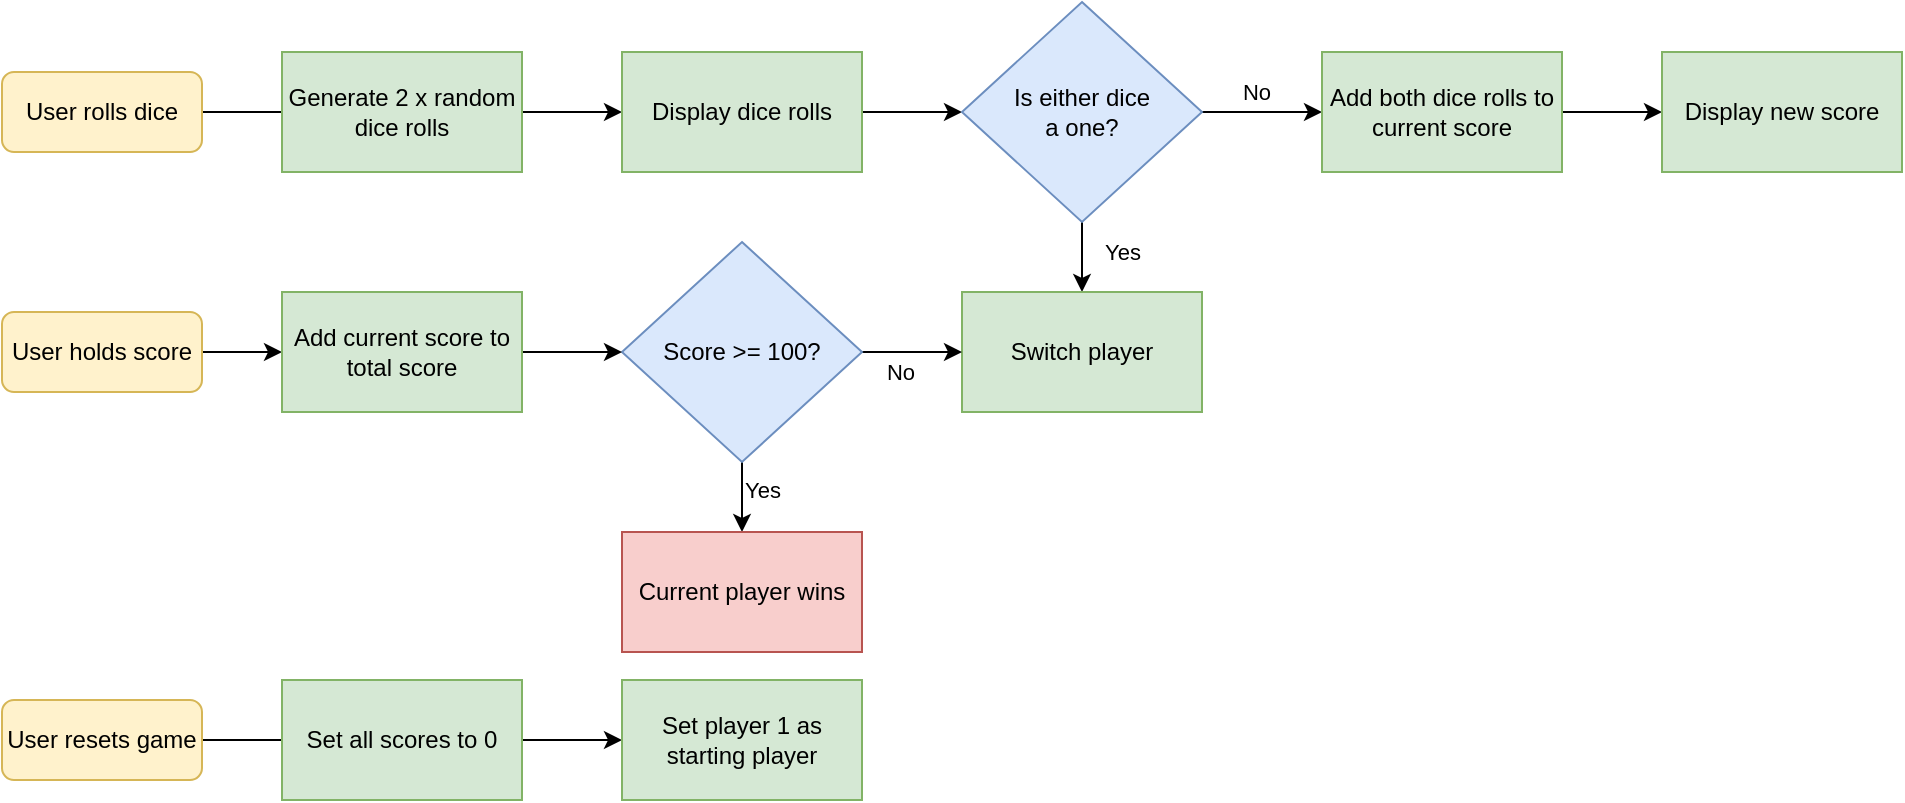 <mxfile version="21.7.5" type="device">
  <diagram id="C5RBs43oDa-KdzZeNtuy" name="Page-1">
    <mxGraphModel dx="1050" dy="534" grid="1" gridSize="10" guides="1" tooltips="1" connect="1" arrows="1" fold="1" page="1" pageScale="1" pageWidth="1169" pageHeight="827" math="0" shadow="0">
      <root>
        <mxCell id="WIyWlLk6GJQsqaUBKTNV-0" />
        <mxCell id="WIyWlLk6GJQsqaUBKTNV-1" parent="WIyWlLk6GJQsqaUBKTNV-0" />
        <mxCell id="WIyWlLk6GJQsqaUBKTNV-2" value="" style="rounded=0;html=1;jettySize=auto;orthogonalLoop=1;fontSize=11;endArrow=block;endFill=0;endSize=8;strokeWidth=1;shadow=0;labelBackgroundColor=none;edgeStyle=orthogonalEdgeStyle;" parent="WIyWlLk6GJQsqaUBKTNV-1" source="WIyWlLk6GJQsqaUBKTNV-3" edge="1">
          <mxGeometry relative="1" as="geometry">
            <mxPoint x="180" y="100" as="targetPoint" />
          </mxGeometry>
        </mxCell>
        <mxCell id="WIyWlLk6GJQsqaUBKTNV-3" value="User rolls dice" style="rounded=1;whiteSpace=wrap;html=1;fontSize=12;glass=0;strokeWidth=1;shadow=0;fillColor=#fff2cc;strokeColor=#d6b656;" parent="WIyWlLk6GJQsqaUBKTNV-1" vertex="1">
          <mxGeometry x="20" y="80" width="100" height="40" as="geometry" />
        </mxCell>
        <mxCell id="xupqxFJRFDHkrpGqhIua-4" style="edgeStyle=orthogonalEdgeStyle;rounded=0;orthogonalLoop=1;jettySize=auto;html=1;exitX=1;exitY=0.5;exitDx=0;exitDy=0;entryX=0;entryY=0.5;entryDx=0;entryDy=0;" edge="1" parent="WIyWlLk6GJQsqaUBKTNV-1" source="xupqxFJRFDHkrpGqhIua-0" target="xupqxFJRFDHkrpGqhIua-1">
          <mxGeometry relative="1" as="geometry" />
        </mxCell>
        <mxCell id="xupqxFJRFDHkrpGqhIua-0" value="Generate 2 x random dice rolls" style="rounded=0;whiteSpace=wrap;html=1;fillColor=#d5e8d4;strokeColor=#82b366;" vertex="1" parent="WIyWlLk6GJQsqaUBKTNV-1">
          <mxGeometry x="160" y="70" width="120" height="60" as="geometry" />
        </mxCell>
        <mxCell id="xupqxFJRFDHkrpGqhIua-6" style="edgeStyle=orthogonalEdgeStyle;rounded=0;orthogonalLoop=1;jettySize=auto;html=1;exitX=1;exitY=0.5;exitDx=0;exitDy=0;entryX=0;entryY=0.5;entryDx=0;entryDy=0;" edge="1" parent="WIyWlLk6GJQsqaUBKTNV-1" source="xupqxFJRFDHkrpGqhIua-1" target="xupqxFJRFDHkrpGqhIua-5">
          <mxGeometry relative="1" as="geometry" />
        </mxCell>
        <mxCell id="xupqxFJRFDHkrpGqhIua-1" value="Display dice rolls" style="rounded=0;whiteSpace=wrap;html=1;fillColor=#d5e8d4;strokeColor=#82b366;" vertex="1" parent="WIyWlLk6GJQsqaUBKTNV-1">
          <mxGeometry x="330" y="70" width="120" height="60" as="geometry" />
        </mxCell>
        <mxCell id="xupqxFJRFDHkrpGqhIua-9" style="edgeStyle=orthogonalEdgeStyle;rounded=0;orthogonalLoop=1;jettySize=auto;html=1;exitX=0.5;exitY=1;exitDx=0;exitDy=0;entryX=0.5;entryY=0;entryDx=0;entryDy=0;" edge="1" parent="WIyWlLk6GJQsqaUBKTNV-1" source="xupqxFJRFDHkrpGqhIua-5" target="xupqxFJRFDHkrpGqhIua-7">
          <mxGeometry relative="1" as="geometry" />
        </mxCell>
        <mxCell id="xupqxFJRFDHkrpGqhIua-18" value="Yes" style="edgeLabel;html=1;align=center;verticalAlign=middle;resizable=0;points=[];" vertex="1" connectable="0" parent="xupqxFJRFDHkrpGqhIua-9">
          <mxGeometry x="-0.101" y="-4" relative="1" as="geometry">
            <mxPoint x="24" y="-1" as="offset" />
          </mxGeometry>
        </mxCell>
        <mxCell id="xupqxFJRFDHkrpGqhIua-16" style="edgeStyle=orthogonalEdgeStyle;rounded=0;orthogonalLoop=1;jettySize=auto;html=1;exitX=1;exitY=0.5;exitDx=0;exitDy=0;entryX=0;entryY=0.5;entryDx=0;entryDy=0;" edge="1" parent="WIyWlLk6GJQsqaUBKTNV-1" source="xupqxFJRFDHkrpGqhIua-5" target="xupqxFJRFDHkrpGqhIua-13">
          <mxGeometry relative="1" as="geometry" />
        </mxCell>
        <mxCell id="xupqxFJRFDHkrpGqhIua-17" value="No" style="edgeLabel;html=1;align=center;verticalAlign=middle;resizable=0;points=[];" vertex="1" connectable="0" parent="xupqxFJRFDHkrpGqhIua-16">
          <mxGeometry x="0.176" y="3" relative="1" as="geometry">
            <mxPoint x="-9" y="-7" as="offset" />
          </mxGeometry>
        </mxCell>
        <mxCell id="xupqxFJRFDHkrpGqhIua-5" value="Is either dice&lt;br&gt;a one?" style="rhombus;whiteSpace=wrap;html=1;fillColor=#dae8fc;strokeColor=#6c8ebf;" vertex="1" parent="WIyWlLk6GJQsqaUBKTNV-1">
          <mxGeometry x="500" y="45" width="120" height="110" as="geometry" />
        </mxCell>
        <mxCell id="xupqxFJRFDHkrpGqhIua-7" value="Switch player" style="rounded=0;whiteSpace=wrap;html=1;fillColor=#d5e8d4;strokeColor=#82b366;" vertex="1" parent="WIyWlLk6GJQsqaUBKTNV-1">
          <mxGeometry x="500" y="190" width="120" height="60" as="geometry" />
        </mxCell>
        <mxCell id="xupqxFJRFDHkrpGqhIua-24" style="edgeStyle=orthogonalEdgeStyle;rounded=0;orthogonalLoop=1;jettySize=auto;html=1;exitX=1;exitY=0.5;exitDx=0;exitDy=0;entryX=0;entryY=0.5;entryDx=0;entryDy=0;" edge="1" parent="WIyWlLk6GJQsqaUBKTNV-1" source="xupqxFJRFDHkrpGqhIua-8" target="xupqxFJRFDHkrpGqhIua-7">
          <mxGeometry relative="1" as="geometry" />
        </mxCell>
        <mxCell id="xupqxFJRFDHkrpGqhIua-25" value="No" style="edgeLabel;html=1;align=center;verticalAlign=middle;resizable=0;points=[];" vertex="1" connectable="0" parent="xupqxFJRFDHkrpGqhIua-24">
          <mxGeometry x="-0.264" y="5" relative="1" as="geometry">
            <mxPoint y="15" as="offset" />
          </mxGeometry>
        </mxCell>
        <mxCell id="xupqxFJRFDHkrpGqhIua-32" style="edgeStyle=orthogonalEdgeStyle;rounded=0;orthogonalLoop=1;jettySize=auto;html=1;exitX=0.5;exitY=1;exitDx=0;exitDy=0;entryX=0.5;entryY=0;entryDx=0;entryDy=0;" edge="1" parent="WIyWlLk6GJQsqaUBKTNV-1" source="xupqxFJRFDHkrpGqhIua-8" target="xupqxFJRFDHkrpGqhIua-26">
          <mxGeometry relative="1" as="geometry" />
        </mxCell>
        <mxCell id="xupqxFJRFDHkrpGqhIua-33" value="Yes" style="edgeLabel;html=1;align=center;verticalAlign=middle;resizable=0;points=[];" vertex="1" connectable="0" parent="xupqxFJRFDHkrpGqhIua-32">
          <mxGeometry x="-0.189" y="-2" relative="1" as="geometry">
            <mxPoint x="12" as="offset" />
          </mxGeometry>
        </mxCell>
        <mxCell id="xupqxFJRFDHkrpGqhIua-8" value="Score &amp;gt;= 100?" style="rhombus;whiteSpace=wrap;html=1;fillColor=#dae8fc;strokeColor=#6c8ebf;" vertex="1" parent="WIyWlLk6GJQsqaUBKTNV-1">
          <mxGeometry x="330" y="165" width="120" height="110" as="geometry" />
        </mxCell>
        <mxCell id="xupqxFJRFDHkrpGqhIua-15" style="edgeStyle=orthogonalEdgeStyle;rounded=0;orthogonalLoop=1;jettySize=auto;html=1;exitX=1;exitY=0.5;exitDx=0;exitDy=0;entryX=0;entryY=0.5;entryDx=0;entryDy=0;" edge="1" parent="WIyWlLk6GJQsqaUBKTNV-1" source="xupqxFJRFDHkrpGqhIua-13" target="xupqxFJRFDHkrpGqhIua-14">
          <mxGeometry relative="1" as="geometry" />
        </mxCell>
        <mxCell id="xupqxFJRFDHkrpGqhIua-13" value="Add both dice rolls to current score" style="rounded=0;whiteSpace=wrap;html=1;fillColor=#d5e8d4;strokeColor=#82b366;" vertex="1" parent="WIyWlLk6GJQsqaUBKTNV-1">
          <mxGeometry x="680" y="70" width="120" height="60" as="geometry" />
        </mxCell>
        <mxCell id="xupqxFJRFDHkrpGqhIua-14" value="Display new score" style="rounded=0;whiteSpace=wrap;html=1;fillColor=#d5e8d4;strokeColor=#82b366;" vertex="1" parent="WIyWlLk6GJQsqaUBKTNV-1">
          <mxGeometry x="850" y="70" width="120" height="60" as="geometry" />
        </mxCell>
        <mxCell id="xupqxFJRFDHkrpGqhIua-22" style="edgeStyle=orthogonalEdgeStyle;rounded=0;orthogonalLoop=1;jettySize=auto;html=1;exitX=1;exitY=0.5;exitDx=0;exitDy=0;entryX=0;entryY=0.5;entryDx=0;entryDy=0;" edge="1" parent="WIyWlLk6GJQsqaUBKTNV-1" source="xupqxFJRFDHkrpGqhIua-20" target="xupqxFJRFDHkrpGqhIua-21">
          <mxGeometry relative="1" as="geometry" />
        </mxCell>
        <mxCell id="xupqxFJRFDHkrpGqhIua-20" value="User holds score" style="rounded=1;whiteSpace=wrap;html=1;fontSize=12;glass=0;strokeWidth=1;shadow=0;fillColor=#fff2cc;strokeColor=#d6b656;" vertex="1" parent="WIyWlLk6GJQsqaUBKTNV-1">
          <mxGeometry x="20" y="200" width="100" height="40" as="geometry" />
        </mxCell>
        <mxCell id="xupqxFJRFDHkrpGqhIua-23" style="edgeStyle=orthogonalEdgeStyle;rounded=0;orthogonalLoop=1;jettySize=auto;html=1;exitX=1;exitY=0.5;exitDx=0;exitDy=0;entryX=0;entryY=0.5;entryDx=0;entryDy=0;" edge="1" parent="WIyWlLk6GJQsqaUBKTNV-1" source="xupqxFJRFDHkrpGqhIua-21">
          <mxGeometry relative="1" as="geometry">
            <mxPoint x="330" y="220" as="targetPoint" />
          </mxGeometry>
        </mxCell>
        <mxCell id="xupqxFJRFDHkrpGqhIua-21" value="Add current score to total score" style="rounded=0;whiteSpace=wrap;html=1;fillColor=#d5e8d4;strokeColor=#82b366;" vertex="1" parent="WIyWlLk6GJQsqaUBKTNV-1">
          <mxGeometry x="160" y="190" width="120" height="60" as="geometry" />
        </mxCell>
        <mxCell id="xupqxFJRFDHkrpGqhIua-26" value="Current player wins" style="rounded=0;whiteSpace=wrap;html=1;fillColor=#f8cecc;strokeColor=#b85450;" vertex="1" parent="WIyWlLk6GJQsqaUBKTNV-1">
          <mxGeometry x="330" y="310" width="120" height="60" as="geometry" />
        </mxCell>
        <mxCell id="xupqxFJRFDHkrpGqhIua-27" value="" style="rounded=0;html=1;jettySize=auto;orthogonalLoop=1;fontSize=11;endArrow=block;endFill=0;endSize=8;strokeWidth=1;shadow=0;labelBackgroundColor=none;edgeStyle=orthogonalEdgeStyle;" edge="1" parent="WIyWlLk6GJQsqaUBKTNV-1" source="xupqxFJRFDHkrpGqhIua-28">
          <mxGeometry relative="1" as="geometry">
            <mxPoint x="180" y="414" as="targetPoint" />
          </mxGeometry>
        </mxCell>
        <mxCell id="xupqxFJRFDHkrpGqhIua-28" value="User resets game" style="rounded=1;whiteSpace=wrap;html=1;fontSize=12;glass=0;strokeWidth=1;shadow=0;fillColor=#fff2cc;strokeColor=#d6b656;" vertex="1" parent="WIyWlLk6GJQsqaUBKTNV-1">
          <mxGeometry x="20" y="394" width="100" height="40" as="geometry" />
        </mxCell>
        <mxCell id="xupqxFJRFDHkrpGqhIua-29" style="edgeStyle=orthogonalEdgeStyle;rounded=0;orthogonalLoop=1;jettySize=auto;html=1;exitX=1;exitY=0.5;exitDx=0;exitDy=0;entryX=0;entryY=0.5;entryDx=0;entryDy=0;" edge="1" parent="WIyWlLk6GJQsqaUBKTNV-1" source="xupqxFJRFDHkrpGqhIua-30" target="xupqxFJRFDHkrpGqhIua-31">
          <mxGeometry relative="1" as="geometry" />
        </mxCell>
        <mxCell id="xupqxFJRFDHkrpGqhIua-30" value="Set all scores to 0" style="rounded=0;whiteSpace=wrap;html=1;fillColor=#d5e8d4;strokeColor=#82b366;" vertex="1" parent="WIyWlLk6GJQsqaUBKTNV-1">
          <mxGeometry x="160" y="384" width="120" height="60" as="geometry" />
        </mxCell>
        <mxCell id="xupqxFJRFDHkrpGqhIua-31" value="Set player 1 as starting player" style="rounded=0;whiteSpace=wrap;html=1;fillColor=#d5e8d4;strokeColor=#82b366;" vertex="1" parent="WIyWlLk6GJQsqaUBKTNV-1">
          <mxGeometry x="330" y="384" width="120" height="60" as="geometry" />
        </mxCell>
      </root>
    </mxGraphModel>
  </diagram>
</mxfile>
